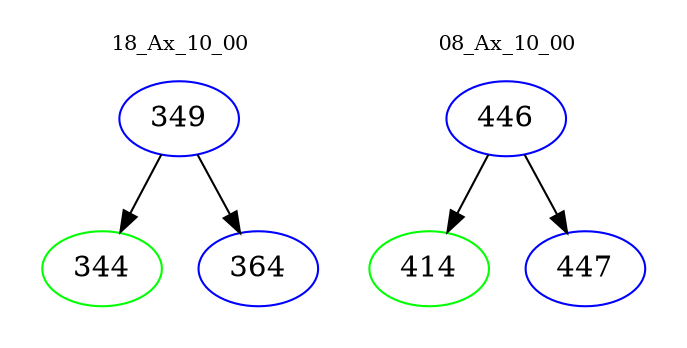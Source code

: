 digraph{
subgraph cluster_0 {
color = white
label = "18_Ax_10_00";
fontsize=10;
T0_349 [label="349", color="blue"]
T0_349 -> T0_344 [color="black"]
T0_344 [label="344", color="green"]
T0_349 -> T0_364 [color="black"]
T0_364 [label="364", color="blue"]
}
subgraph cluster_1 {
color = white
label = "08_Ax_10_00";
fontsize=10;
T1_446 [label="446", color="blue"]
T1_446 -> T1_414 [color="black"]
T1_414 [label="414", color="green"]
T1_446 -> T1_447 [color="black"]
T1_447 [label="447", color="blue"]
}
}
